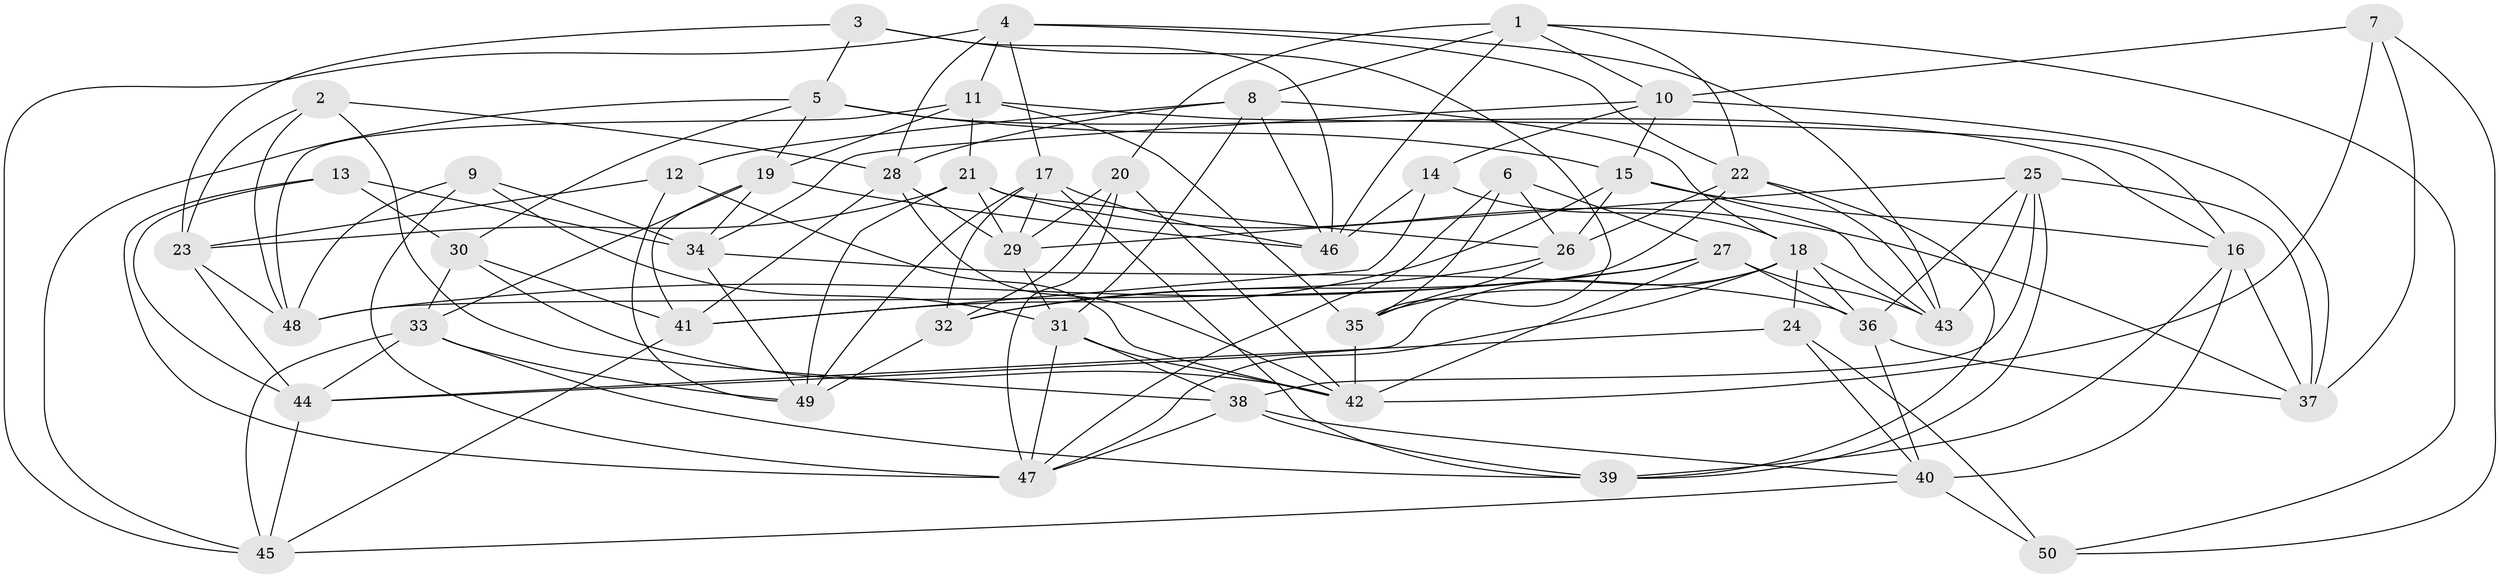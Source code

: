 // original degree distribution, {4: 1.0}
// Generated by graph-tools (version 1.1) at 2025/50/03/09/25 03:50:56]
// undirected, 50 vertices, 141 edges
graph export_dot {
graph [start="1"]
  node [color=gray90,style=filled];
  1;
  2;
  3;
  4;
  5;
  6;
  7;
  8;
  9;
  10;
  11;
  12;
  13;
  14;
  15;
  16;
  17;
  18;
  19;
  20;
  21;
  22;
  23;
  24;
  25;
  26;
  27;
  28;
  29;
  30;
  31;
  32;
  33;
  34;
  35;
  36;
  37;
  38;
  39;
  40;
  41;
  42;
  43;
  44;
  45;
  46;
  47;
  48;
  49;
  50;
  1 -- 8 [weight=1.0];
  1 -- 10 [weight=1.0];
  1 -- 20 [weight=1.0];
  1 -- 22 [weight=1.0];
  1 -- 46 [weight=1.0];
  1 -- 50 [weight=1.0];
  2 -- 23 [weight=1.0];
  2 -- 28 [weight=1.0];
  2 -- 38 [weight=1.0];
  2 -- 48 [weight=1.0];
  3 -- 5 [weight=1.0];
  3 -- 23 [weight=1.0];
  3 -- 35 [weight=1.0];
  3 -- 46 [weight=1.0];
  4 -- 11 [weight=1.0];
  4 -- 17 [weight=1.0];
  4 -- 22 [weight=1.0];
  4 -- 28 [weight=1.0];
  4 -- 43 [weight=1.0];
  4 -- 45 [weight=1.0];
  5 -- 15 [weight=1.0];
  5 -- 16 [weight=1.0];
  5 -- 19 [weight=1.0];
  5 -- 30 [weight=1.0];
  5 -- 45 [weight=1.0];
  6 -- 26 [weight=1.0];
  6 -- 27 [weight=1.0];
  6 -- 35 [weight=1.0];
  6 -- 47 [weight=1.0];
  7 -- 10 [weight=1.0];
  7 -- 37 [weight=1.0];
  7 -- 42 [weight=1.0];
  7 -- 50 [weight=1.0];
  8 -- 12 [weight=1.0];
  8 -- 18 [weight=1.0];
  8 -- 28 [weight=1.0];
  8 -- 31 [weight=1.0];
  8 -- 46 [weight=1.0];
  9 -- 31 [weight=1.0];
  9 -- 34 [weight=1.0];
  9 -- 47 [weight=1.0];
  9 -- 48 [weight=1.0];
  10 -- 14 [weight=1.0];
  10 -- 15 [weight=1.0];
  10 -- 34 [weight=1.0];
  10 -- 37 [weight=1.0];
  11 -- 16 [weight=1.0];
  11 -- 19 [weight=1.0];
  11 -- 21 [weight=1.0];
  11 -- 35 [weight=1.0];
  11 -- 48 [weight=1.0];
  12 -- 23 [weight=1.0];
  12 -- 42 [weight=1.0];
  12 -- 49 [weight=1.0];
  13 -- 30 [weight=2.0];
  13 -- 34 [weight=1.0];
  13 -- 44 [weight=1.0];
  13 -- 47 [weight=2.0];
  14 -- 18 [weight=1.0];
  14 -- 41 [weight=1.0];
  14 -- 46 [weight=1.0];
  15 -- 16 [weight=1.0];
  15 -- 26 [weight=1.0];
  15 -- 41 [weight=1.0];
  15 -- 43 [weight=1.0];
  16 -- 37 [weight=1.0];
  16 -- 39 [weight=1.0];
  16 -- 40 [weight=1.0];
  17 -- 29 [weight=1.0];
  17 -- 32 [weight=1.0];
  17 -- 39 [weight=1.0];
  17 -- 46 [weight=1.0];
  17 -- 49 [weight=1.0];
  18 -- 24 [weight=1.0];
  18 -- 35 [weight=1.0];
  18 -- 36 [weight=1.0];
  18 -- 43 [weight=1.0];
  18 -- 44 [weight=1.0];
  18 -- 47 [weight=1.0];
  19 -- 33 [weight=1.0];
  19 -- 34 [weight=1.0];
  19 -- 41 [weight=1.0];
  19 -- 46 [weight=1.0];
  20 -- 29 [weight=1.0];
  20 -- 32 [weight=2.0];
  20 -- 42 [weight=1.0];
  20 -- 47 [weight=1.0];
  21 -- 23 [weight=1.0];
  21 -- 26 [weight=1.0];
  21 -- 29 [weight=1.0];
  21 -- 37 [weight=1.0];
  21 -- 49 [weight=1.0];
  22 -- 26 [weight=1.0];
  22 -- 39 [weight=1.0];
  22 -- 43 [weight=1.0];
  22 -- 48 [weight=1.0];
  23 -- 44 [weight=1.0];
  23 -- 48 [weight=1.0];
  24 -- 40 [weight=1.0];
  24 -- 44 [weight=1.0];
  24 -- 50 [weight=3.0];
  25 -- 29 [weight=1.0];
  25 -- 36 [weight=1.0];
  25 -- 37 [weight=1.0];
  25 -- 38 [weight=1.0];
  25 -- 39 [weight=1.0];
  25 -- 43 [weight=1.0];
  26 -- 32 [weight=1.0];
  26 -- 35 [weight=1.0];
  27 -- 32 [weight=1.0];
  27 -- 36 [weight=1.0];
  27 -- 42 [weight=1.0];
  27 -- 43 [weight=1.0];
  27 -- 48 [weight=1.0];
  28 -- 29 [weight=1.0];
  28 -- 41 [weight=1.0];
  28 -- 42 [weight=1.0];
  29 -- 31 [weight=1.0];
  30 -- 33 [weight=1.0];
  30 -- 41 [weight=1.0];
  30 -- 42 [weight=1.0];
  31 -- 38 [weight=1.0];
  31 -- 42 [weight=1.0];
  31 -- 47 [weight=1.0];
  32 -- 49 [weight=1.0];
  33 -- 39 [weight=1.0];
  33 -- 44 [weight=1.0];
  33 -- 45 [weight=1.0];
  33 -- 49 [weight=1.0];
  34 -- 36 [weight=1.0];
  34 -- 49 [weight=1.0];
  35 -- 42 [weight=1.0];
  36 -- 37 [weight=1.0];
  36 -- 40 [weight=1.0];
  38 -- 39 [weight=1.0];
  38 -- 40 [weight=1.0];
  38 -- 47 [weight=1.0];
  40 -- 45 [weight=1.0];
  40 -- 50 [weight=1.0];
  41 -- 45 [weight=1.0];
  44 -- 45 [weight=1.0];
}
